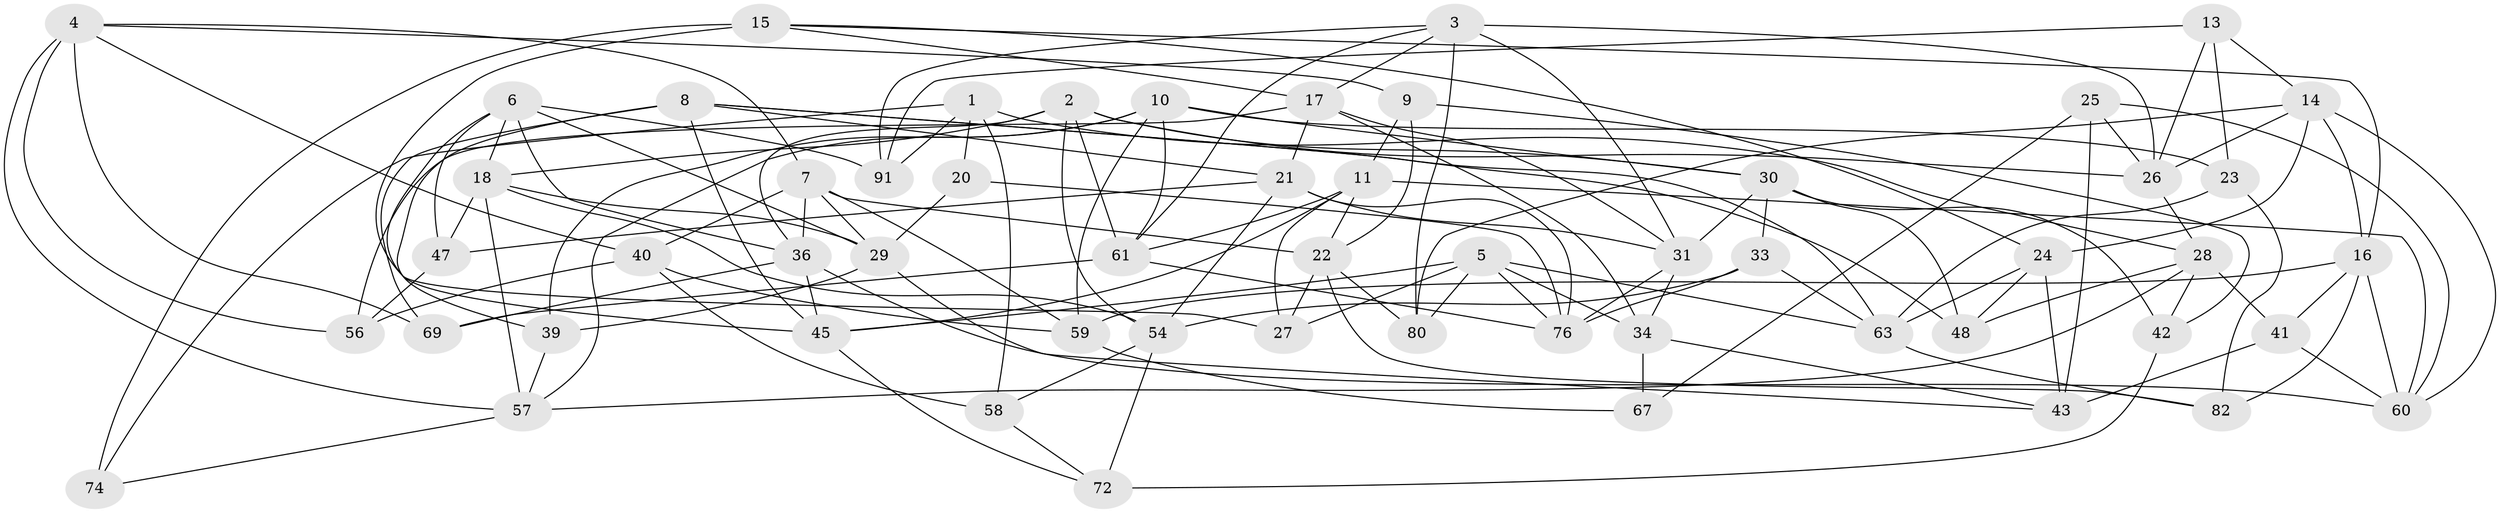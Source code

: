 // Generated by graph-tools (version 1.1) at 2025/52/02/27/25 19:52:27]
// undirected, 56 vertices, 142 edges
graph export_dot {
graph [start="1"]
  node [color=gray90,style=filled];
  1 [super="+50"];
  2 [super="+32"];
  3 [super="+83"];
  4 [super="+66"];
  5 [super="+70"];
  6 [super="+84"];
  7 [super="+19"];
  8 [super="+12"];
  9;
  10 [super="+78"];
  11 [super="+90"];
  13;
  14 [super="+35"];
  15 [super="+64"];
  16 [super="+81"];
  17 [super="+53"];
  18 [super="+79"];
  20;
  21 [super="+55"];
  22 [super="+62"];
  23;
  24 [super="+44"];
  25;
  26 [super="+52"];
  27;
  28 [super="+46"];
  29 [super="+88"];
  30 [super="+37"];
  31 [super="+38"];
  33;
  34 [super="+51"];
  36 [super="+68"];
  39;
  40 [super="+73"];
  41;
  42;
  43 [super="+49"];
  45 [super="+71"];
  47;
  48;
  54 [super="+86"];
  56;
  57 [super="+77"];
  58;
  59 [super="+65"];
  60 [super="+89"];
  61 [super="+85"];
  63 [super="+75"];
  67;
  69;
  72;
  74;
  76 [super="+87"];
  80;
  82;
  91;
  1 -- 58;
  1 -- 74;
  1 -- 20 [weight=2];
  1 -- 91;
  1 -- 28;
  2 -- 30;
  2 -- 18;
  2 -- 26;
  2 -- 54;
  2 -- 61;
  2 -- 36;
  3 -- 61;
  3 -- 91;
  3 -- 17;
  3 -- 80;
  3 -- 26;
  3 -- 31;
  4 -- 69;
  4 -- 9;
  4 -- 56;
  4 -- 57;
  4 -- 40;
  4 -- 7;
  5 -- 80;
  5 -- 34;
  5 -- 27;
  5 -- 45;
  5 -- 76;
  5 -- 63;
  6 -- 91;
  6 -- 18;
  6 -- 36;
  6 -- 29;
  6 -- 45;
  6 -- 47;
  7 -- 59;
  7 -- 40;
  7 -- 29;
  7 -- 22;
  7 -- 36;
  8 -- 48;
  8 -- 69;
  8 -- 45;
  8 -- 39;
  8 -- 63;
  8 -- 21;
  9 -- 42;
  9 -- 11;
  9 -- 22;
  10 -- 59;
  10 -- 39;
  10 -- 61;
  10 -- 30;
  10 -- 23;
  10 -- 57;
  11 -- 27;
  11 -- 60;
  11 -- 61;
  11 -- 22;
  11 -- 45;
  13 -- 23;
  13 -- 14;
  13 -- 26;
  13 -- 91;
  14 -- 60;
  14 -- 80;
  14 -- 26;
  14 -- 24;
  14 -- 16;
  15 -- 74 [weight=2];
  15 -- 16;
  15 -- 27;
  15 -- 24;
  15 -- 17;
  16 -- 60;
  16 -- 41;
  16 -- 82;
  16 -- 59;
  17 -- 56;
  17 -- 31;
  17 -- 34;
  17 -- 21;
  18 -- 47;
  18 -- 57;
  18 -- 29;
  18 -- 54;
  20 -- 29;
  20 -- 76;
  21 -- 47;
  21 -- 54;
  21 -- 76;
  21 -- 31;
  22 -- 80;
  22 -- 82;
  22 -- 27;
  23 -- 82;
  23 -- 63;
  24 -- 63;
  24 -- 48;
  24 -- 43 [weight=2];
  25 -- 67;
  25 -- 43;
  25 -- 60;
  25 -- 26;
  26 -- 28;
  28 -- 42;
  28 -- 48;
  28 -- 41;
  28 -- 57;
  29 -- 43;
  29 -- 39;
  30 -- 48;
  30 -- 33;
  30 -- 42;
  30 -- 31;
  31 -- 76;
  31 -- 34;
  33 -- 76;
  33 -- 54;
  33 -- 63;
  34 -- 43;
  34 -- 67 [weight=2];
  36 -- 45;
  36 -- 69;
  36 -- 60;
  39 -- 57;
  40 -- 56;
  40 -- 58;
  40 -- 59 [weight=2];
  41 -- 60;
  41 -- 43;
  42 -- 72;
  45 -- 72;
  47 -- 56;
  54 -- 72;
  54 -- 58;
  57 -- 74;
  58 -- 72;
  59 -- 67;
  61 -- 69;
  61 -- 76;
  63 -- 82;
}
